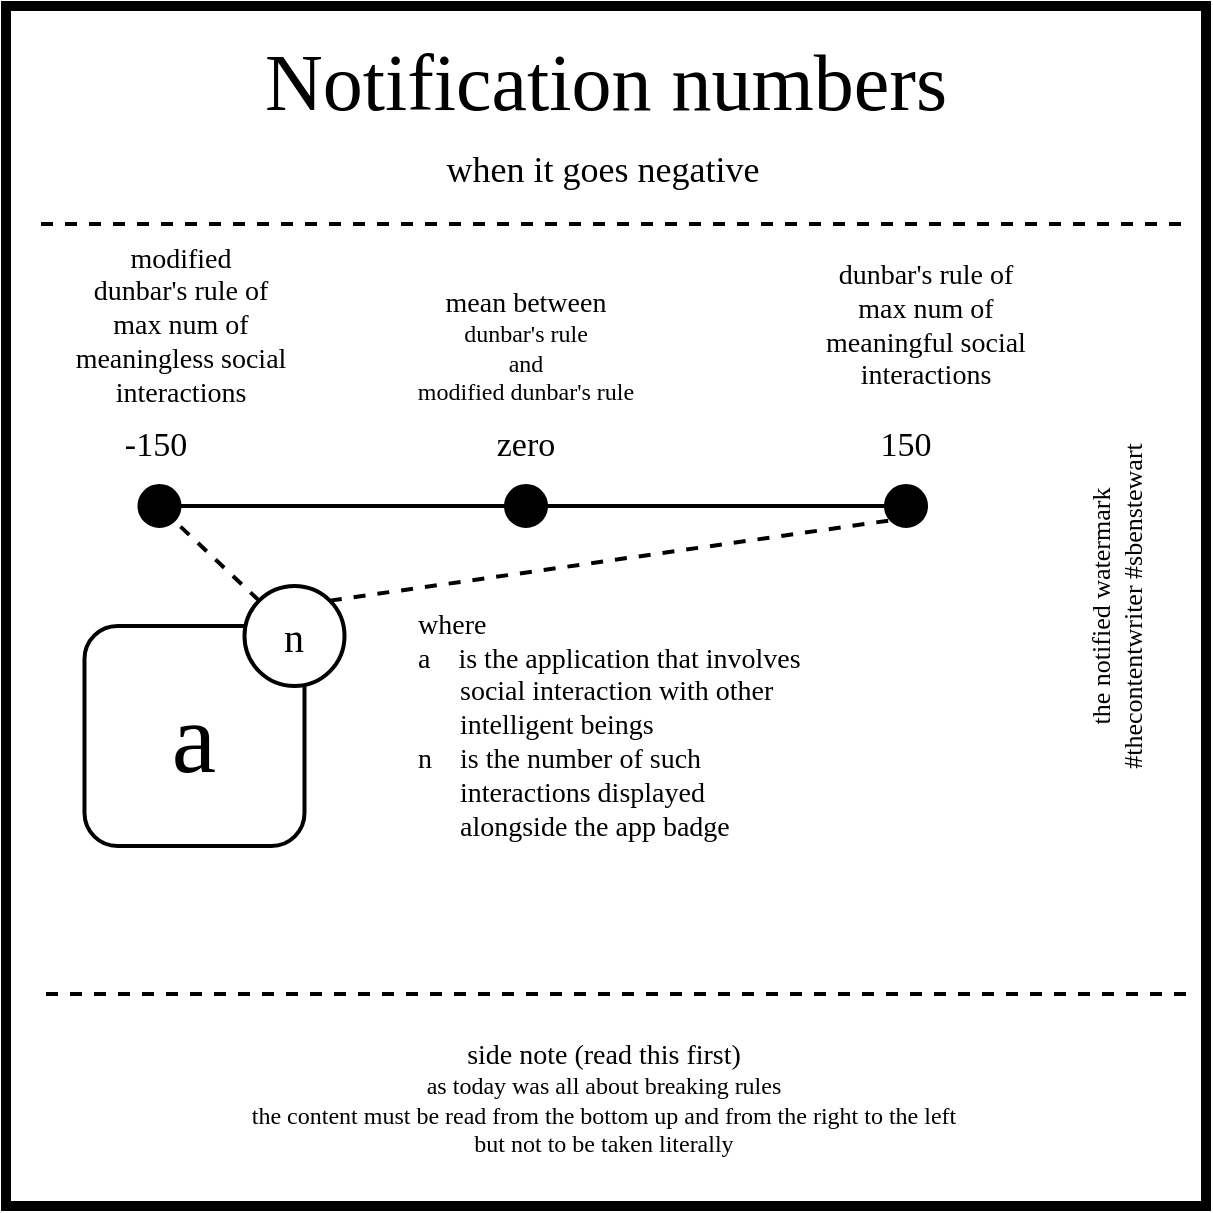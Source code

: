 <mxfile version="12.7.9" type="device"><diagram id="dX7Dphyso45SB9-RoEhv" name="Page-1"><mxGraphModel dx="786" dy="625" grid="1" gridSize="10" guides="1" tooltips="1" connect="1" arrows="1" fold="1" page="1" pageScale="1" pageWidth="827" pageHeight="1169" math="0" shadow="0"><root><mxCell id="0"/><mxCell id="1" parent="0"/><mxCell id="nfxZPmU7g6QgWNAvG-ER-2" value="" style="whiteSpace=wrap;html=1;aspect=fixed;strokeWidth=5;fillColor=none;fontFamily=xkcd;" parent="1" vertex="1"><mxGeometry x="210" y="90" width="600" height="600" as="geometry"/></mxCell><mxCell id="8b6ggLF4gSHIukh4vJdm-18" value="&lt;font&gt;&lt;span style=&quot;font-size: 40px&quot;&gt;Notification numbers&lt;/span&gt;&lt;br&gt;&lt;/font&gt;" style="text;html=1;strokeColor=none;fillColor=none;align=center;verticalAlign=middle;whiteSpace=wrap;rounded=0;fontFamily=xkcd;" parent="1" vertex="1"><mxGeometry x="225" y="118" width="570" height="20" as="geometry"/></mxCell><mxCell id="8b6ggLF4gSHIukh4vJdm-24" value="&lt;font&gt;&lt;span style=&quot;font-size: 18px&quot;&gt;when it goes negative&lt;/span&gt;&lt;br&gt;&lt;/font&gt;" style="text;html=1;strokeColor=none;fillColor=none;align=center;verticalAlign=middle;whiteSpace=wrap;rounded=0;fontFamily=xkcd;" parent="1" vertex="1"><mxGeometry x="249.25" y="162" width="518.5" height="20" as="geometry"/></mxCell><mxCell id="8b6ggLF4gSHIukh4vJdm-30" value="" style="endArrow=none;dashed=1;html=1;strokeWidth=2;" parent="1" edge="1"><mxGeometry width="50" height="50" relative="1" as="geometry"><mxPoint x="797.5" y="199" as="sourcePoint"/><mxPoint x="222.5" y="199" as="targetPoint"/></mxGeometry></mxCell><mxCell id="k-dpR7HA_-HZ3Fbqk2lw-16" value="" style="endArrow=none;dashed=1;html=1;strokeWidth=2;" parent="1" edge="1"><mxGeometry width="50" height="50" relative="1" as="geometry"><mxPoint x="800" y="584" as="sourcePoint"/><mxPoint x="225" y="584" as="targetPoint"/></mxGeometry></mxCell><mxCell id="k-dpR7HA_-HZ3Fbqk2lw-17" value="&lt;font&gt;&lt;span style=&quot;font-size: 14px&quot;&gt;side note (read this first)&lt;/span&gt;&lt;br&gt;as today was all about breaking rules&lt;br&gt;the content must be read from the bottom up and from the right to the left&lt;br&gt;but not to be taken literally&lt;br&gt;&lt;/font&gt;" style="text;html=1;strokeColor=none;fillColor=none;align=center;verticalAlign=middle;whiteSpace=wrap;rounded=0;fontFamily=xkcd;" parent="1" vertex="1"><mxGeometry x="208.5" y="596" width="600" height="80" as="geometry"/></mxCell><mxCell id="euaHSMH8fYii958cPEId-22" style="edgeStyle=orthogonalEdgeStyle;rounded=0;orthogonalLoop=1;jettySize=auto;html=1;exitX=0.5;exitY=1;exitDx=0;exitDy=0;strokeWidth=2;" parent="1" edge="1"><mxGeometry relative="1" as="geometry"><mxPoint x="661" y="451" as="sourcePoint"/><mxPoint x="661" y="451" as="targetPoint"/></mxGeometry></mxCell><mxCell id="pKVuHFSoDqtFi99w7tCS-15" value="&lt;font style=&quot;font-size: 13px&quot;&gt;&lt;font style=&quot;font-size: 13px&quot;&gt;the notified watermark&lt;br&gt;&lt;/font&gt;#thecontentwriter #sbenstewart&lt;br&gt;&lt;/font&gt;" style="text;html=1;strokeColor=none;fillColor=none;align=center;verticalAlign=middle;whiteSpace=wrap;rounded=0;rotation=-90;fontFamily=xkcd;" parent="1" vertex="1"><mxGeometry x="605" y="380" width="320" height="20" as="geometry"/></mxCell><mxCell id="ZIOyLp6ge5_02Phdfb_Y-1" value="&lt;font face=&quot;xkcd&quot; style=&quot;font-size: 50px&quot;&gt;a&lt;/font&gt;" style="whiteSpace=wrap;html=1;aspect=fixed;rounded=1;strokeWidth=2;" parent="1" vertex="1"><mxGeometry x="249.25" y="400" width="110" height="110" as="geometry"/></mxCell><mxCell id="ZIOyLp6ge5_02Phdfb_Y-2" value="&lt;font face=&quot;xkcd&quot; style=&quot;font-size: 20px&quot;&gt;n&lt;/font&gt;" style="ellipse;whiteSpace=wrap;html=1;aspect=fixed;rounded=1;strokeWidth=2;" parent="1" vertex="1"><mxGeometry x="329.25" y="380" width="50" height="50" as="geometry"/></mxCell><mxCell id="ZIOyLp6ge5_02Phdfb_Y-3" value="&lt;font style=&quot;font-size: 14px&quot;&gt;where&lt;br&gt;a&amp;nbsp; &amp;nbsp; is the application that involves&lt;br&gt;&amp;nbsp; &amp;nbsp; &amp;nbsp; social interaction with other&lt;br&gt;&amp;nbsp; &amp;nbsp; &amp;nbsp; intelligent beings&lt;br&gt;n&amp;nbsp; &amp;nbsp; is the number of such&lt;br&gt;&amp;nbsp; &amp;nbsp; &amp;nbsp; interactions displayed&lt;br&gt;&amp;nbsp; &amp;nbsp; &amp;nbsp; alongside the app badge&lt;/font&gt;" style="text;html=1;strokeColor=none;fillColor=none;align=left;verticalAlign=middle;whiteSpace=wrap;rounded=0;fontFamily=xkcd;" parent="1" vertex="1"><mxGeometry x="414" y="380" width="290" height="140" as="geometry"/></mxCell><mxCell id="ZIOyLp6ge5_02Phdfb_Y-5" value="" style="endArrow=none;html=1;strokeWidth=2;fontFamily=xkcd;exitX=0;exitY=0;exitDx=0;exitDy=0;dashed=1;endFill=0;entryX=1;entryY=1;entryDx=0;entryDy=0;" parent="1" source="ZIOyLp6ge5_02Phdfb_Y-2" target="ZIOyLp6ge5_02Phdfb_Y-7" edge="1"><mxGeometry width="50" height="50" relative="1" as="geometry"><mxPoint x="460" y="380" as="sourcePoint"/><mxPoint x="280" y="280" as="targetPoint"/></mxGeometry></mxCell><mxCell id="ZIOyLp6ge5_02Phdfb_Y-6" value="" style="endArrow=none;html=1;strokeWidth=2;fontFamily=xkcd;exitX=1;exitY=0;exitDx=0;exitDy=0;dashed=1;endFill=0;entryX=0;entryY=1;entryDx=0;entryDy=0;" parent="1" source="ZIOyLp6ge5_02Phdfb_Y-2" target="ZIOyLp6ge5_02Phdfb_Y-9" edge="1"><mxGeometry width="50" height="50" relative="1" as="geometry"><mxPoint x="346.572" y="397.322" as="sourcePoint"/><mxPoint x="660" y="270" as="targetPoint"/></mxGeometry></mxCell><mxCell id="ZIOyLp6ge5_02Phdfb_Y-7" value="" style="ellipse;whiteSpace=wrap;html=1;aspect=fixed;rounded=1;strokeWidth=2;fontFamily=xkcd;fillColor=#000000;" parent="1" vertex="1"><mxGeometry x="276.75" y="330" width="20" height="20" as="geometry"/></mxCell><mxCell id="ZIOyLp6ge5_02Phdfb_Y-9" value="" style="ellipse;whiteSpace=wrap;html=1;aspect=fixed;rounded=1;strokeWidth=2;fontFamily=xkcd;fillColor=#000000;" parent="1" vertex="1"><mxGeometry x="650" y="330" width="20" height="20" as="geometry"/></mxCell><mxCell id="ZIOyLp6ge5_02Phdfb_Y-10" value="" style="endArrow=none;html=1;fontFamily=xkcd;strokeWidth=2;" parent="1" source="ZIOyLp6ge5_02Phdfb_Y-14" target="ZIOyLp6ge5_02Phdfb_Y-9" edge="1"><mxGeometry width="50" height="50" relative="1" as="geometry"><mxPoint x="290" y="270" as="sourcePoint"/><mxPoint x="660" y="270" as="targetPoint"/></mxGeometry></mxCell><mxCell id="ZIOyLp6ge5_02Phdfb_Y-14" value="" style="ellipse;whiteSpace=wrap;html=1;aspect=fixed;rounded=1;strokeWidth=2;fontFamily=xkcd;fillColor=#000000;" parent="1" vertex="1"><mxGeometry x="460" y="330" width="20" height="20" as="geometry"/></mxCell><mxCell id="ZIOyLp6ge5_02Phdfb_Y-15" value="" style="endArrow=none;html=1;fontFamily=xkcd;strokeWidth=2;" parent="1" source="ZIOyLp6ge5_02Phdfb_Y-7" target="ZIOyLp6ge5_02Phdfb_Y-14" edge="1"><mxGeometry width="50" height="50" relative="1" as="geometry"><mxPoint x="290" y="270" as="sourcePoint"/><mxPoint x="650" y="270" as="targetPoint"/></mxGeometry></mxCell><mxCell id="ZIOyLp6ge5_02Phdfb_Y-16" value="zero" style="text;html=1;strokeColor=none;fillColor=none;align=center;verticalAlign=middle;whiteSpace=wrap;rounded=0;fontFamily=xkcd;fontSize=17;" parent="1" vertex="1"><mxGeometry x="450" y="300" width="40" height="20" as="geometry"/></mxCell><mxCell id="ZIOyLp6ge5_02Phdfb_Y-17" value="150" style="text;html=1;strokeColor=none;fillColor=none;align=center;verticalAlign=middle;whiteSpace=wrap;rounded=0;fontFamily=xkcd;fontSize=17;" parent="1" vertex="1"><mxGeometry x="640" y="300" width="40" height="20" as="geometry"/></mxCell><mxCell id="ZIOyLp6ge5_02Phdfb_Y-18" value="-150" style="text;html=1;strokeColor=none;fillColor=none;align=center;verticalAlign=middle;whiteSpace=wrap;rounded=0;fontFamily=xkcd;fontSize=17;" parent="1" vertex="1"><mxGeometry x="264.75" y="300" width="40" height="20" as="geometry"/></mxCell><mxCell id="ZIOyLp6ge5_02Phdfb_Y-19" value="&lt;span style=&quot;font-size: 14px&quot;&gt;dunbar's rule of &lt;br&gt;max num of &lt;br&gt;meaningful social &lt;br&gt;interactions&lt;/span&gt;" style="text;html=1;strokeColor=none;fillColor=none;align=center;verticalAlign=middle;whiteSpace=wrap;rounded=0;fontFamily=xkcd;" parent="1" vertex="1"><mxGeometry x="605" y="230" width="130" height="40" as="geometry"/></mxCell><mxCell id="ZIOyLp6ge5_02Phdfb_Y-20" value="&lt;span style=&quot;font-size: 14px&quot;&gt;modified&lt;br&gt;dunbar's rule of &lt;br&gt;max num of &lt;br&gt;meaningless social &lt;br&gt;interactions&lt;/span&gt;" style="text;html=1;strokeColor=none;fillColor=none;align=center;verticalAlign=middle;whiteSpace=wrap;rounded=0;fontFamily=xkcd;" parent="1" vertex="1"><mxGeometry x="225" y="230" width="145" height="40" as="geometry"/></mxCell><mxCell id="ZIOyLp6ge5_02Phdfb_Y-21" value="&lt;span style=&quot;font-size: 14px&quot;&gt;mean between&lt;br&gt;&lt;/span&gt;dunbar's rule&lt;br&gt;and&lt;br&gt;modified dunbar's rule" style="text;html=1;strokeColor=none;fillColor=none;align=center;verticalAlign=middle;whiteSpace=wrap;rounded=0;fontFamily=xkcd;" parent="1" vertex="1"><mxGeometry x="385" y="240" width="170" height="40" as="geometry"/></mxCell></root></mxGraphModel></diagram></mxfile>